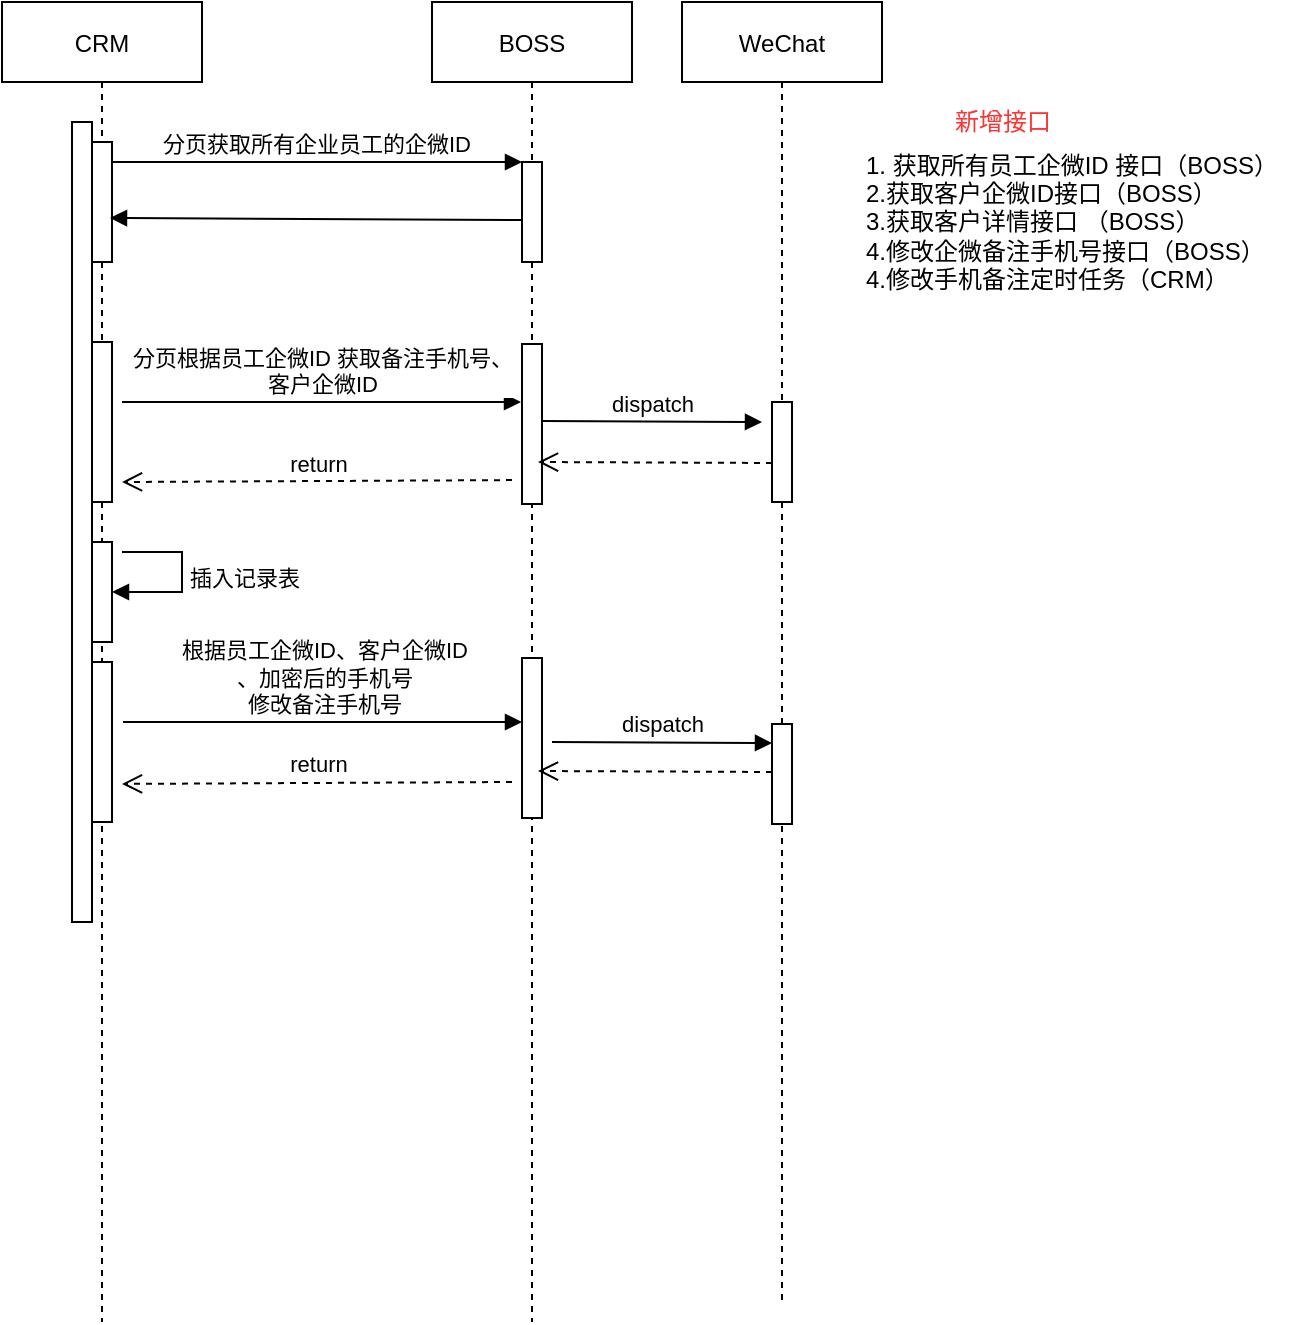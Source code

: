 <mxfile version="16.5.6" type="github">
  <diagram id="kgpKYQtTHZ0yAKxKKP6v" name="Page-1">
    <mxGraphModel dx="946" dy="527" grid="1" gridSize="10" guides="1" tooltips="1" connect="1" arrows="1" fold="1" page="1" pageScale="1" pageWidth="850" pageHeight="1100" math="0" shadow="0">
      <root>
        <mxCell id="0" />
        <mxCell id="1" parent="0" />
        <mxCell id="3nuBFxr9cyL0pnOWT2aG-1" value="CRM" style="shape=umlLifeline;perimeter=lifelinePerimeter;container=1;collapsible=0;recursiveResize=0;rounded=0;shadow=0;strokeWidth=1;" parent="1" vertex="1">
          <mxGeometry x="120" y="80" width="100" height="660" as="geometry" />
        </mxCell>
        <mxCell id="3nuBFxr9cyL0pnOWT2aG-2" value="" style="points=[];perimeter=orthogonalPerimeter;rounded=0;shadow=0;strokeWidth=1;" parent="3nuBFxr9cyL0pnOWT2aG-1" vertex="1">
          <mxGeometry x="45" y="70" width="10" height="60" as="geometry" />
        </mxCell>
        <mxCell id="1vOSKHXe1nliGFfEZGOb-9" value="" style="html=1;points=[];perimeter=orthogonalPerimeter;" parent="3nuBFxr9cyL0pnOWT2aG-1" vertex="1">
          <mxGeometry x="45" y="170" width="10" height="80" as="geometry" />
        </mxCell>
        <mxCell id="1vOSKHXe1nliGFfEZGOb-16" value="" style="html=1;points=[];perimeter=orthogonalPerimeter;" parent="3nuBFxr9cyL0pnOWT2aG-1" vertex="1">
          <mxGeometry x="45" y="330" width="10" height="80" as="geometry" />
        </mxCell>
        <mxCell id="1vOSKHXe1nliGFfEZGOb-21" value="" style="html=1;points=[];perimeter=orthogonalPerimeter;" parent="3nuBFxr9cyL0pnOWT2aG-1" vertex="1">
          <mxGeometry x="35" y="60" width="10" height="400" as="geometry" />
        </mxCell>
        <mxCell id="5uqEnYvKcgAW0d0VMUna-7" value="" style="html=1;points=[];perimeter=orthogonalPerimeter;" vertex="1" parent="3nuBFxr9cyL0pnOWT2aG-1">
          <mxGeometry x="45" y="270" width="10" height="50" as="geometry" />
        </mxCell>
        <mxCell id="5uqEnYvKcgAW0d0VMUna-8" value="插入记录表" style="edgeStyle=orthogonalEdgeStyle;html=1;align=left;spacingLeft=2;endArrow=block;rounded=0;entryX=1;entryY=0;" edge="1" parent="3nuBFxr9cyL0pnOWT2aG-1">
          <mxGeometry relative="1" as="geometry">
            <mxPoint x="60" y="275" as="sourcePoint" />
            <Array as="points">
              <mxPoint x="90" y="275" />
            </Array>
            <mxPoint x="55" y="295" as="targetPoint" />
          </mxGeometry>
        </mxCell>
        <mxCell id="3nuBFxr9cyL0pnOWT2aG-5" value="BOSS" style="shape=umlLifeline;perimeter=lifelinePerimeter;container=1;collapsible=0;recursiveResize=0;rounded=0;shadow=0;strokeWidth=1;" parent="1" vertex="1">
          <mxGeometry x="335" y="80" width="100" height="660" as="geometry" />
        </mxCell>
        <mxCell id="3nuBFxr9cyL0pnOWT2aG-6" value="" style="points=[];perimeter=orthogonalPerimeter;rounded=0;shadow=0;strokeWidth=1;" parent="3nuBFxr9cyL0pnOWT2aG-5" vertex="1">
          <mxGeometry x="45" y="80" width="10" height="50" as="geometry" />
        </mxCell>
        <mxCell id="1vOSKHXe1nliGFfEZGOb-10" value="" style="html=1;points=[];perimeter=orthogonalPerimeter;" parent="3nuBFxr9cyL0pnOWT2aG-5" vertex="1">
          <mxGeometry x="45" y="171" width="10" height="80" as="geometry" />
        </mxCell>
        <mxCell id="1vOSKHXe1nliGFfEZGOb-13" value="dispatch" style="html=1;verticalAlign=bottom;endArrow=block;rounded=0;" parent="3nuBFxr9cyL0pnOWT2aG-5" edge="1">
          <mxGeometry width="80" relative="1" as="geometry">
            <mxPoint x="55" y="209.5" as="sourcePoint" />
            <mxPoint x="165" y="210" as="targetPoint" />
          </mxGeometry>
        </mxCell>
        <mxCell id="5uqEnYvKcgAW0d0VMUna-1" value="" style="html=1;points=[];perimeter=orthogonalPerimeter;" vertex="1" parent="3nuBFxr9cyL0pnOWT2aG-5">
          <mxGeometry x="45" y="328" width="10" height="80" as="geometry" />
        </mxCell>
        <mxCell id="5uqEnYvKcgAW0d0VMUna-3" value="根据员工企微ID、客户企微ID&lt;br&gt;、加密后的手机号&lt;br&gt;修改备注手机号" style="html=1;verticalAlign=bottom;endArrow=block;rounded=0;" edge="1" parent="3nuBFxr9cyL0pnOWT2aG-5">
          <mxGeometry width="80" relative="1" as="geometry">
            <mxPoint x="-154.5" y="360" as="sourcePoint" />
            <mxPoint x="45" y="360" as="targetPoint" />
          </mxGeometry>
        </mxCell>
        <mxCell id="3nuBFxr9cyL0pnOWT2aG-8" value="分页获取所有企业员工的企微ID" style="verticalAlign=bottom;endArrow=block;entryX=0;entryY=0;shadow=0;strokeWidth=1;" parent="1" source="3nuBFxr9cyL0pnOWT2aG-2" target="3nuBFxr9cyL0pnOWT2aG-6" edge="1">
          <mxGeometry relative="1" as="geometry">
            <mxPoint x="275" y="160" as="sourcePoint" />
          </mxGeometry>
        </mxCell>
        <mxCell id="3nuBFxr9cyL0pnOWT2aG-9" value="" style="verticalAlign=bottom;endArrow=block;entryX=0.9;entryY=0.633;shadow=0;strokeWidth=1;entryDx=0;entryDy=0;entryPerimeter=0;" parent="1" target="3nuBFxr9cyL0pnOWT2aG-2" edge="1">
          <mxGeometry relative="1" as="geometry">
            <mxPoint x="380" y="189" as="sourcePoint" />
            <mxPoint x="180" y="189" as="targetPoint" />
          </mxGeometry>
        </mxCell>
        <mxCell id="1vOSKHXe1nliGFfEZGOb-1" value="WeChat" style="shape=umlLifeline;perimeter=lifelinePerimeter;container=1;collapsible=0;recursiveResize=0;rounded=0;shadow=0;strokeWidth=1;" parent="1" vertex="1">
          <mxGeometry x="460" y="80" width="100" height="650" as="geometry" />
        </mxCell>
        <mxCell id="1vOSKHXe1nliGFfEZGOb-12" value="" style="points=[];perimeter=orthogonalPerimeter;rounded=0;shadow=0;strokeWidth=1;" parent="1vOSKHXe1nliGFfEZGOb-1" vertex="1">
          <mxGeometry x="45" y="200" width="10" height="50" as="geometry" />
        </mxCell>
        <mxCell id="1vOSKHXe1nliGFfEZGOb-14" value="" style="html=1;verticalAlign=bottom;endArrow=open;dashed=1;endSize=8;rounded=0;exitX=0.1;exitY=0.67;exitDx=0;exitDy=0;exitPerimeter=0;" parent="1vOSKHXe1nliGFfEZGOb-1" edge="1">
          <mxGeometry relative="1" as="geometry">
            <mxPoint x="45" y="230.5" as="sourcePoint" />
            <mxPoint x="-72" y="230" as="targetPoint" />
          </mxGeometry>
        </mxCell>
        <mxCell id="5uqEnYvKcgAW0d0VMUna-2" value="" style="points=[];perimeter=orthogonalPerimeter;rounded=0;shadow=0;strokeWidth=1;" vertex="1" parent="1vOSKHXe1nliGFfEZGOb-1">
          <mxGeometry x="45" y="361" width="10" height="50" as="geometry" />
        </mxCell>
        <mxCell id="5uqEnYvKcgAW0d0VMUna-5" value="" style="html=1;verticalAlign=bottom;endArrow=open;dashed=1;endSize=8;rounded=0;exitX=0.1;exitY=0.67;exitDx=0;exitDy=0;exitPerimeter=0;" edge="1" parent="1vOSKHXe1nliGFfEZGOb-1">
          <mxGeometry relative="1" as="geometry">
            <mxPoint x="45" y="385" as="sourcePoint" />
            <mxPoint x="-72" y="384.5" as="targetPoint" />
          </mxGeometry>
        </mxCell>
        <mxCell id="1vOSKHXe1nliGFfEZGOb-11" value="分页根据员工企微ID 获取备注手机号、&lt;br&gt;客户企微ID" style="html=1;verticalAlign=bottom;endArrow=block;rounded=0;" parent="1" edge="1">
          <mxGeometry width="80" relative="1" as="geometry">
            <mxPoint x="180" y="280" as="sourcePoint" />
            <mxPoint x="379.5" y="280" as="targetPoint" />
          </mxGeometry>
        </mxCell>
        <mxCell id="1vOSKHXe1nliGFfEZGOb-15" value="return" style="html=1;verticalAlign=bottom;endArrow=open;dashed=1;endSize=8;rounded=0;entryX=0.9;entryY=0.661;entryDx=0;entryDy=0;entryPerimeter=0;exitX=-0.5;exitY=0.863;exitDx=0;exitDy=0;exitPerimeter=0;" parent="1" edge="1">
          <mxGeometry relative="1" as="geometry">
            <mxPoint x="375" y="319.04" as="sourcePoint" />
            <mxPoint x="180" y="320" as="targetPoint" />
          </mxGeometry>
        </mxCell>
        <mxCell id="1vOSKHXe1nliGFfEZGOb-19" value="1. 获取所有员工企微ID 接口（BOSS）&lt;br&gt;2.获取客户企微ID接口（BOSS）&lt;br&gt;&lt;div&gt;&lt;span&gt;3.获取客户详情接口 （BOSS）&lt;/span&gt;&lt;/div&gt;&lt;div&gt;&lt;span&gt;4.修改企微备注手机号接口（BOSS）&lt;/span&gt;&lt;/div&gt;&lt;div&gt;&lt;span&gt;4.修改手机备注定时任务（CRM）&lt;br&gt;&lt;/span&gt;&lt;/div&gt;" style="text;html=1;align=left;verticalAlign=middle;resizable=0;points=[];autosize=1;strokeColor=none;fillColor=none;" parent="1" vertex="1">
          <mxGeometry x="550" y="150" width="220" height="80" as="geometry" />
        </mxCell>
        <mxCell id="1vOSKHXe1nliGFfEZGOb-22" value="&lt;font color=&quot;#ff3333&quot;&gt;新增接口&lt;/font&gt;" style="text;html=1;align=center;verticalAlign=middle;resizable=0;points=[];autosize=1;strokeColor=none;fillColor=none;" parent="1" vertex="1">
          <mxGeometry x="590" y="130" width="60" height="20" as="geometry" />
        </mxCell>
        <mxCell id="5uqEnYvKcgAW0d0VMUna-4" value="dispatch" style="html=1;verticalAlign=bottom;endArrow=block;rounded=0;" edge="1" parent="1">
          <mxGeometry width="80" relative="1" as="geometry">
            <mxPoint x="395" y="450" as="sourcePoint" />
            <mxPoint x="505" y="450.5" as="targetPoint" />
          </mxGeometry>
        </mxCell>
        <mxCell id="5uqEnYvKcgAW0d0VMUna-6" value="return" style="html=1;verticalAlign=bottom;endArrow=open;dashed=1;endSize=8;rounded=0;entryX=0.9;entryY=0.661;entryDx=0;entryDy=0;entryPerimeter=0;exitX=-0.5;exitY=0.863;exitDx=0;exitDy=0;exitPerimeter=0;" edge="1" parent="1">
          <mxGeometry relative="1" as="geometry">
            <mxPoint x="375" y="470" as="sourcePoint" />
            <mxPoint x="180" y="470.96" as="targetPoint" />
          </mxGeometry>
        </mxCell>
      </root>
    </mxGraphModel>
  </diagram>
</mxfile>
